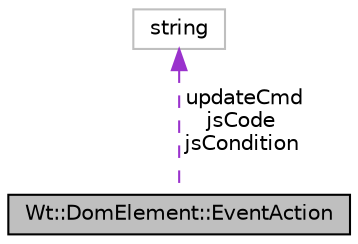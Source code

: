 digraph "Wt::DomElement::EventAction"
{
 // LATEX_PDF_SIZE
  edge [fontname="Helvetica",fontsize="10",labelfontname="Helvetica",labelfontsize="10"];
  node [fontname="Helvetica",fontsize="10",shape=record];
  Node1 [label="Wt::DomElement::EventAction",height=0.2,width=0.4,color="black", fillcolor="grey75", style="filled", fontcolor="black",tooltip="A data-structure for an aggregated event handler."];
  Node2 -> Node1 [dir="back",color="darkorchid3",fontsize="10",style="dashed",label=" updateCmd\njsCode\njsCondition" ,fontname="Helvetica"];
  Node2 [label="string",height=0.2,width=0.4,color="grey75", fillcolor="white", style="filled",tooltip=" "];
}
